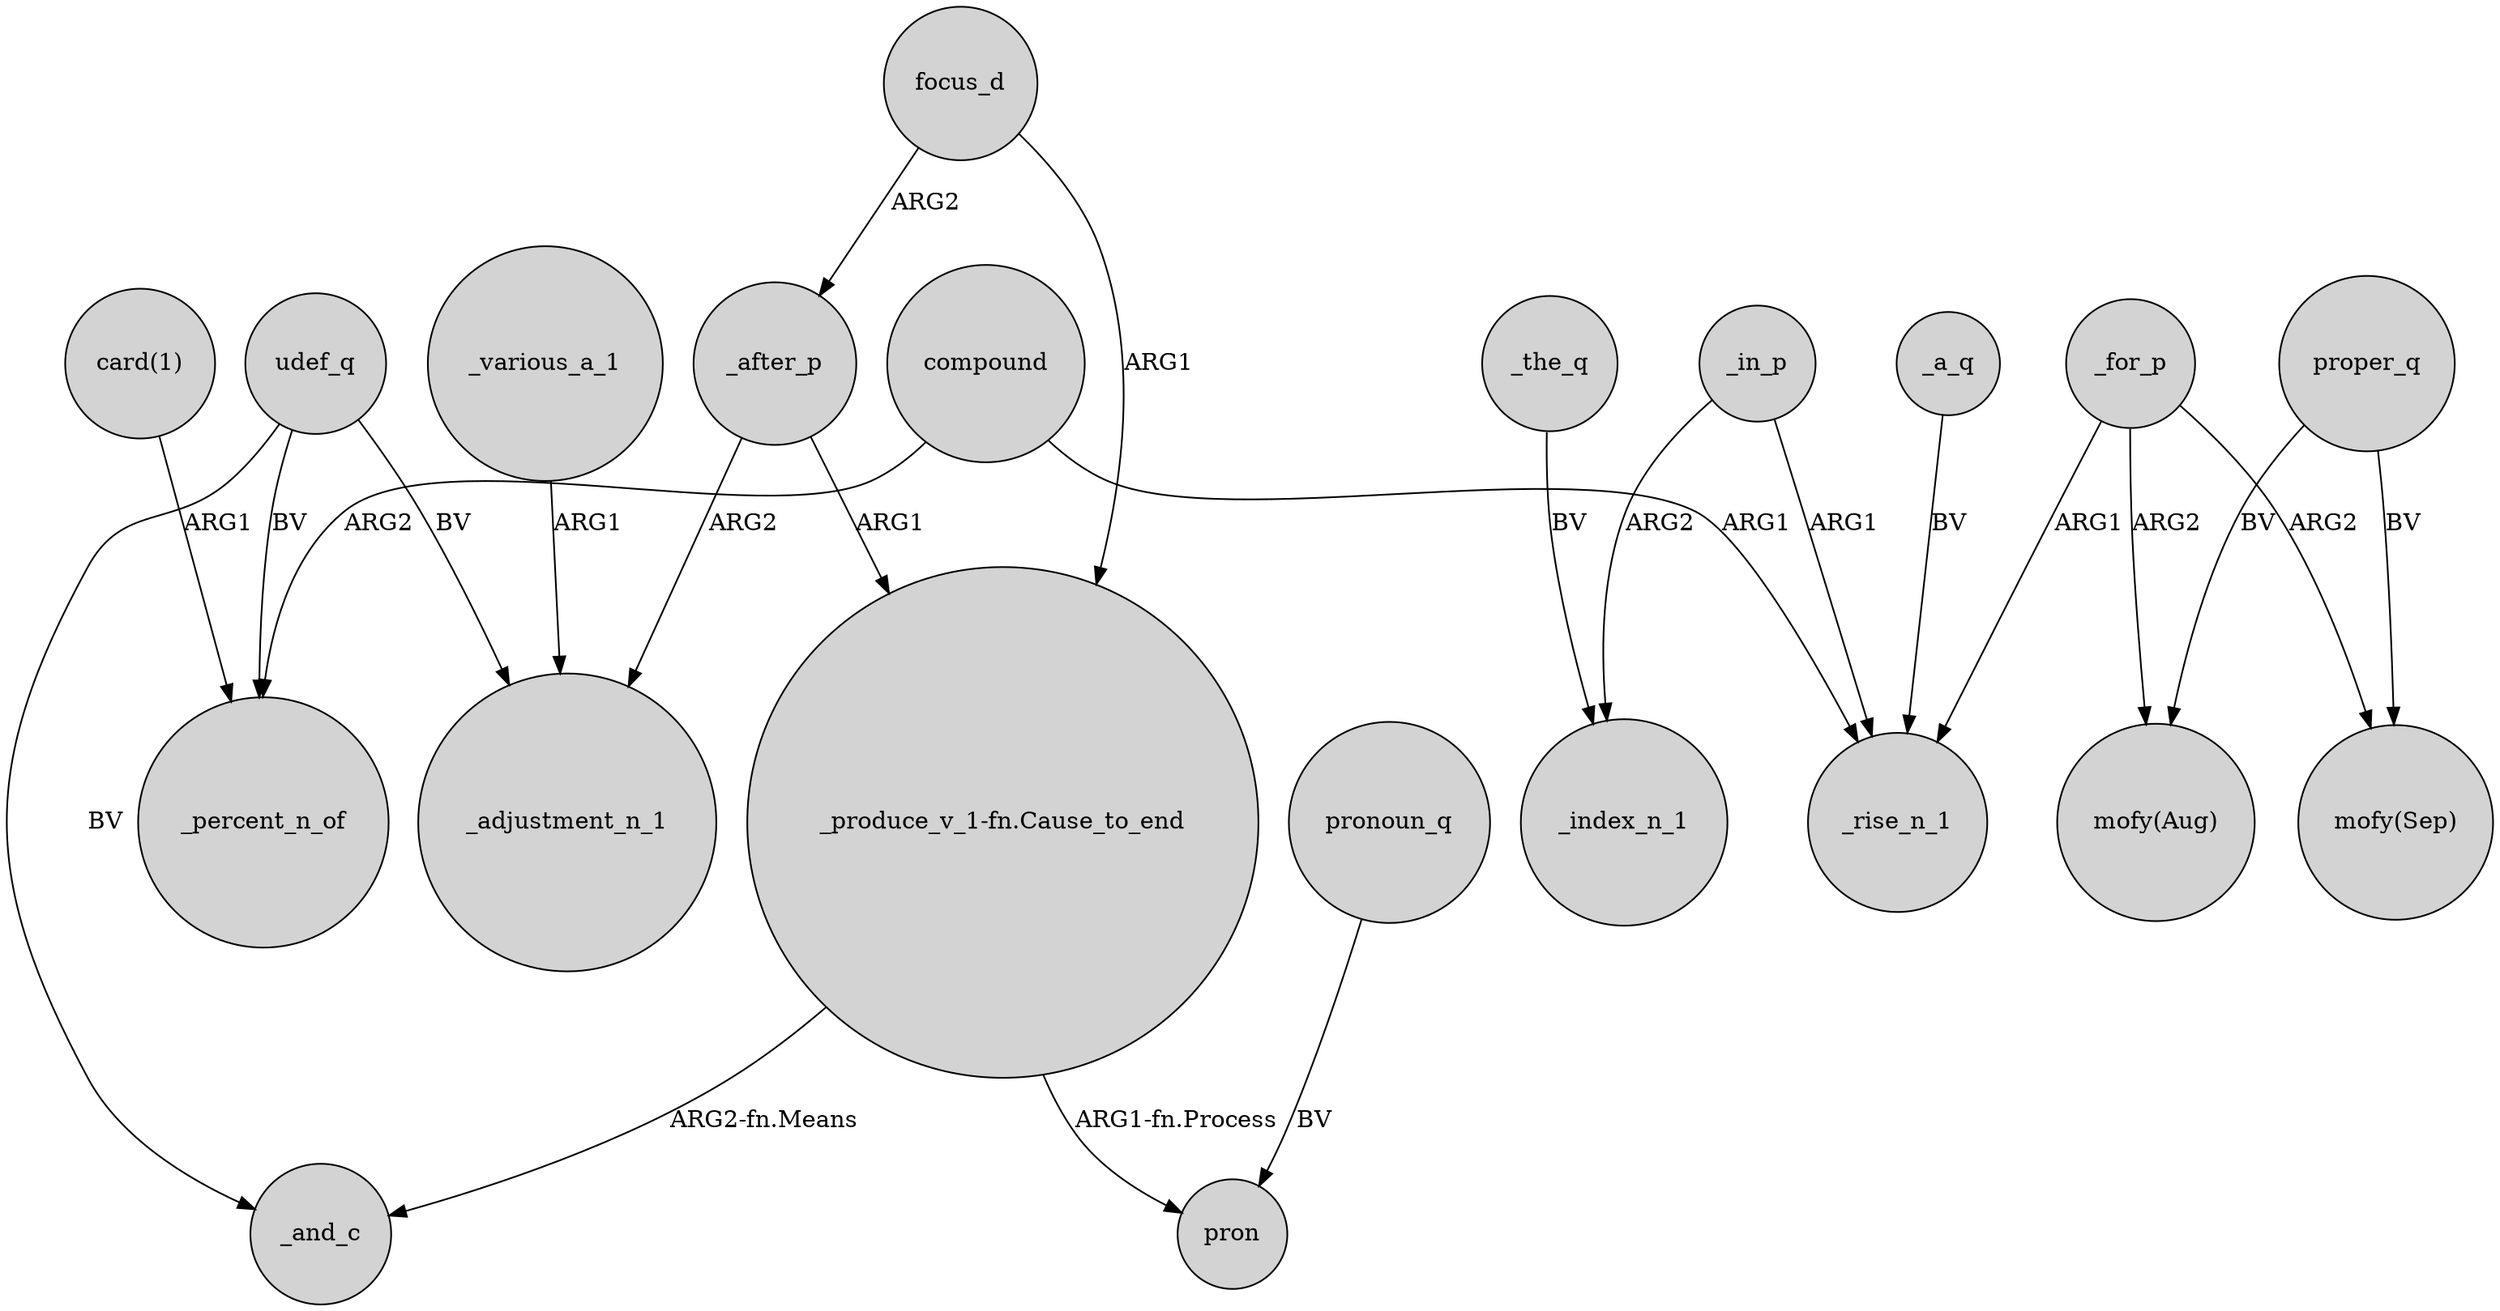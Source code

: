 digraph {
	node [shape=circle style=filled]
	_a_q -> _rise_n_1 [label=BV]
	compound -> _rise_n_1 [label=ARG1]
	"_produce_v_1-fn.Cause_to_end" -> _and_c [label="ARG2-fn.Means"]
	proper_q -> "mofy(Aug)" [label=BV]
	_the_q -> _index_n_1 [label=BV]
	udef_q -> _and_c [label=BV]
	_for_p -> "mofy(Sep)" [label=ARG2]
	_in_p -> _index_n_1 [label=ARG2]
	pronoun_q -> pron [label=BV]
	udef_q -> _adjustment_n_1 [label=BV]
	udef_q -> _percent_n_of [label=BV]
	compound -> _percent_n_of [label=ARG2]
	focus_d -> _after_p [label=ARG2]
	_for_p -> _rise_n_1 [label=ARG1]
	_after_p -> "_produce_v_1-fn.Cause_to_end" [label=ARG1]
	proper_q -> "mofy(Sep)" [label=BV]
	"card(1)" -> _percent_n_of [label=ARG1]
	"_produce_v_1-fn.Cause_to_end" -> pron [label="ARG1-fn.Process"]
	_various_a_1 -> _adjustment_n_1 [label=ARG1]
	_in_p -> _rise_n_1 [label=ARG1]
	_for_p -> "mofy(Aug)" [label=ARG2]
	_after_p -> _adjustment_n_1 [label=ARG2]
	focus_d -> "_produce_v_1-fn.Cause_to_end" [label=ARG1]
}
